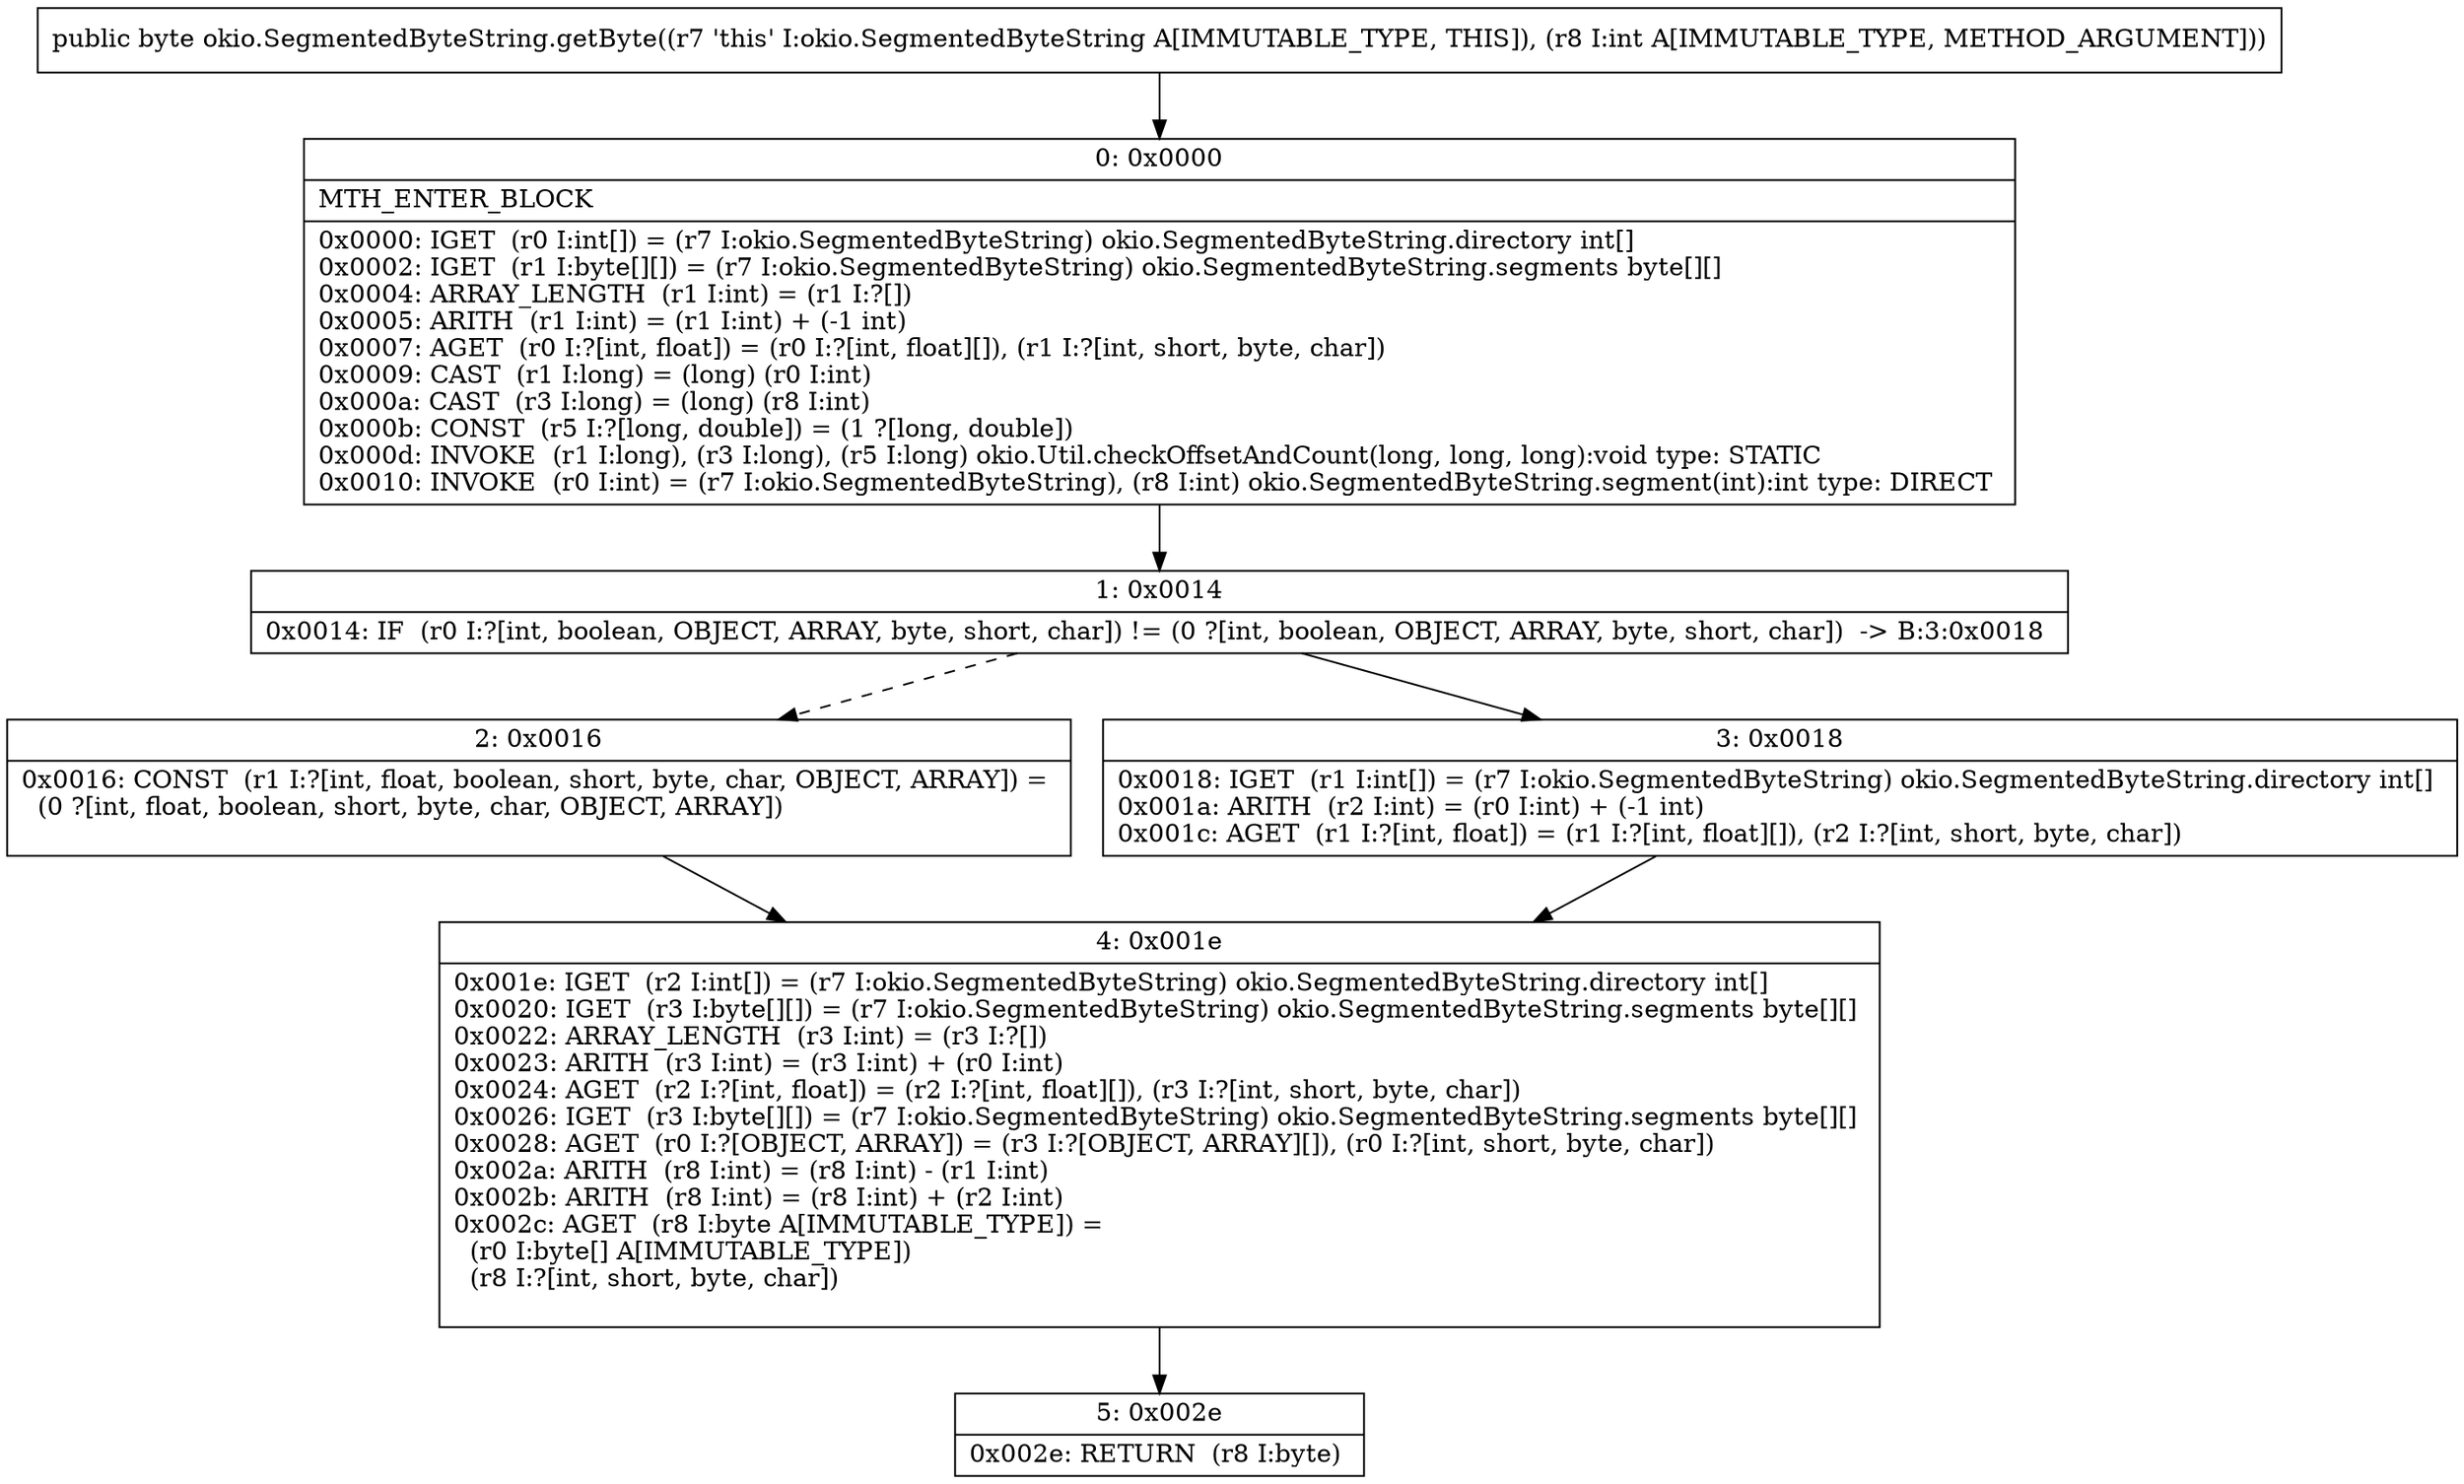 digraph "CFG forokio.SegmentedByteString.getByte(I)B" {
Node_0 [shape=record,label="{0\:\ 0x0000|MTH_ENTER_BLOCK\l|0x0000: IGET  (r0 I:int[]) = (r7 I:okio.SegmentedByteString) okio.SegmentedByteString.directory int[] \l0x0002: IGET  (r1 I:byte[][]) = (r7 I:okio.SegmentedByteString) okio.SegmentedByteString.segments byte[][] \l0x0004: ARRAY_LENGTH  (r1 I:int) = (r1 I:?[]) \l0x0005: ARITH  (r1 I:int) = (r1 I:int) + (\-1 int) \l0x0007: AGET  (r0 I:?[int, float]) = (r0 I:?[int, float][]), (r1 I:?[int, short, byte, char]) \l0x0009: CAST  (r1 I:long) = (long) (r0 I:int) \l0x000a: CAST  (r3 I:long) = (long) (r8 I:int) \l0x000b: CONST  (r5 I:?[long, double]) = (1 ?[long, double]) \l0x000d: INVOKE  (r1 I:long), (r3 I:long), (r5 I:long) okio.Util.checkOffsetAndCount(long, long, long):void type: STATIC \l0x0010: INVOKE  (r0 I:int) = (r7 I:okio.SegmentedByteString), (r8 I:int) okio.SegmentedByteString.segment(int):int type: DIRECT \l}"];
Node_1 [shape=record,label="{1\:\ 0x0014|0x0014: IF  (r0 I:?[int, boolean, OBJECT, ARRAY, byte, short, char]) != (0 ?[int, boolean, OBJECT, ARRAY, byte, short, char])  \-\> B:3:0x0018 \l}"];
Node_2 [shape=record,label="{2\:\ 0x0016|0x0016: CONST  (r1 I:?[int, float, boolean, short, byte, char, OBJECT, ARRAY]) = \l  (0 ?[int, float, boolean, short, byte, char, OBJECT, ARRAY])\l \l}"];
Node_3 [shape=record,label="{3\:\ 0x0018|0x0018: IGET  (r1 I:int[]) = (r7 I:okio.SegmentedByteString) okio.SegmentedByteString.directory int[] \l0x001a: ARITH  (r2 I:int) = (r0 I:int) + (\-1 int) \l0x001c: AGET  (r1 I:?[int, float]) = (r1 I:?[int, float][]), (r2 I:?[int, short, byte, char]) \l}"];
Node_4 [shape=record,label="{4\:\ 0x001e|0x001e: IGET  (r2 I:int[]) = (r7 I:okio.SegmentedByteString) okio.SegmentedByteString.directory int[] \l0x0020: IGET  (r3 I:byte[][]) = (r7 I:okio.SegmentedByteString) okio.SegmentedByteString.segments byte[][] \l0x0022: ARRAY_LENGTH  (r3 I:int) = (r3 I:?[]) \l0x0023: ARITH  (r3 I:int) = (r3 I:int) + (r0 I:int) \l0x0024: AGET  (r2 I:?[int, float]) = (r2 I:?[int, float][]), (r3 I:?[int, short, byte, char]) \l0x0026: IGET  (r3 I:byte[][]) = (r7 I:okio.SegmentedByteString) okio.SegmentedByteString.segments byte[][] \l0x0028: AGET  (r0 I:?[OBJECT, ARRAY]) = (r3 I:?[OBJECT, ARRAY][]), (r0 I:?[int, short, byte, char]) \l0x002a: ARITH  (r8 I:int) = (r8 I:int) \- (r1 I:int) \l0x002b: ARITH  (r8 I:int) = (r8 I:int) + (r2 I:int) \l0x002c: AGET  (r8 I:byte A[IMMUTABLE_TYPE]) = \l  (r0 I:byte[] A[IMMUTABLE_TYPE])\l  (r8 I:?[int, short, byte, char])\l \l}"];
Node_5 [shape=record,label="{5\:\ 0x002e|0x002e: RETURN  (r8 I:byte) \l}"];
MethodNode[shape=record,label="{public byte okio.SegmentedByteString.getByte((r7 'this' I:okio.SegmentedByteString A[IMMUTABLE_TYPE, THIS]), (r8 I:int A[IMMUTABLE_TYPE, METHOD_ARGUMENT])) }"];
MethodNode -> Node_0;
Node_0 -> Node_1;
Node_1 -> Node_2[style=dashed];
Node_1 -> Node_3;
Node_2 -> Node_4;
Node_3 -> Node_4;
Node_4 -> Node_5;
}

